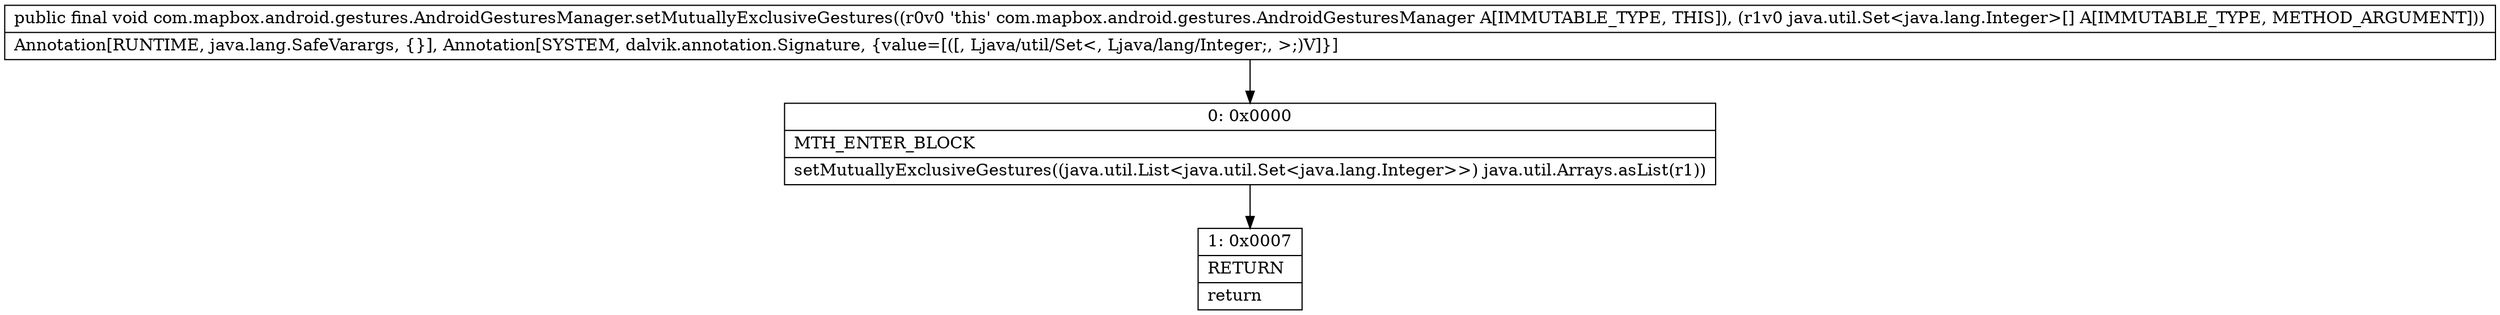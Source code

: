 digraph "CFG forcom.mapbox.android.gestures.AndroidGesturesManager.setMutuallyExclusiveGestures([Ljava\/util\/Set;)V" {
Node_0 [shape=record,label="{0\:\ 0x0000|MTH_ENTER_BLOCK\l|setMutuallyExclusiveGestures((java.util.List\<java.util.Set\<java.lang.Integer\>\>) java.util.Arrays.asList(r1))\l}"];
Node_1 [shape=record,label="{1\:\ 0x0007|RETURN\l|return\l}"];
MethodNode[shape=record,label="{public final void com.mapbox.android.gestures.AndroidGesturesManager.setMutuallyExclusiveGestures((r0v0 'this' com.mapbox.android.gestures.AndroidGesturesManager A[IMMUTABLE_TYPE, THIS]), (r1v0 java.util.Set\<java.lang.Integer\>[] A[IMMUTABLE_TYPE, METHOD_ARGUMENT]))  | Annotation[RUNTIME, java.lang.SafeVarargs, \{\}], Annotation[SYSTEM, dalvik.annotation.Signature, \{value=[([, Ljava\/util\/Set\<, Ljava\/lang\/Integer;, \>;)V]\}]\l}"];
MethodNode -> Node_0;
Node_0 -> Node_1;
}

